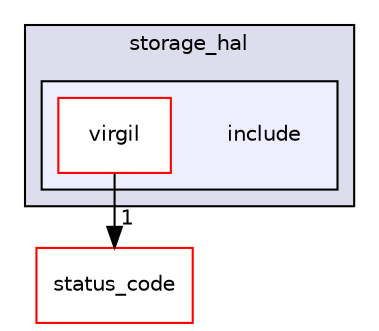 digraph "include" {
  compound=true
  node [ fontsize="10", fontname="Helvetica"];
  edge [ labelfontsize="10", labelfontname="Helvetica"];
  subgraph clusterdir_b62c56929832e2b5d4d4591e43b1d697 {
    graph [ bgcolor="#ddddee", pencolor="black", label="storage_hal" fontname="Helvetica", fontsize="10", URL="dir_b62c56929832e2b5d4d4591e43b1d697.html"]
  subgraph clusterdir_d6008a7b13d54fac0449d96505ae4f1f {
    graph [ bgcolor="#eeeeff", pencolor="black", label="" URL="dir_d6008a7b13d54fac0449d96505ae4f1f.html"];
    dir_d6008a7b13d54fac0449d96505ae4f1f [shape=plaintext label="include"];
    dir_fcd8ecb4892522f3424d3007ec7fb9da [shape=box label="virgil" color="red" fillcolor="white" style="filled" URL="dir_fcd8ecb4892522f3424d3007ec7fb9da.html"];
  }
  }
  dir_ce69f04d794f898617ad6ff7228c17b7 [shape=box label="status_code" fillcolor="white" style="filled" color="red" URL="dir_ce69f04d794f898617ad6ff7228c17b7.html"];
  dir_fcd8ecb4892522f3424d3007ec7fb9da->dir_ce69f04d794f898617ad6ff7228c17b7 [headlabel="1", labeldistance=1.5 headhref="dir_000093_000086.html"];
}
